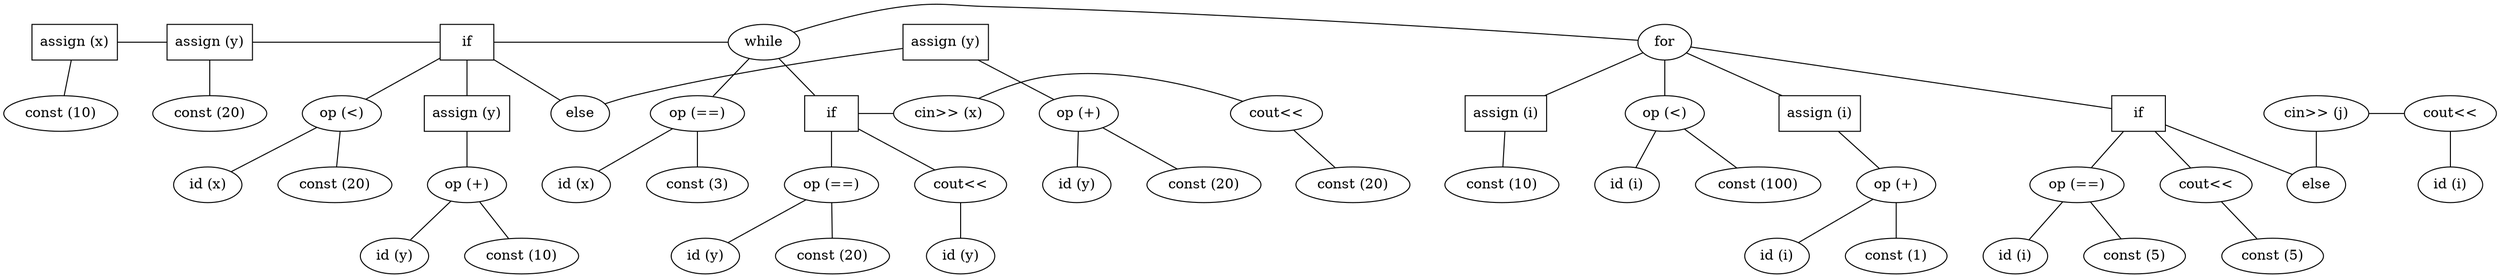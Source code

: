 graph tree {
	ordering=out
	nodesep="0.5;"
	{
		rank=same
		0 [label="assign (x)" shape=rectangle]
		2 [label="assign (y)" shape=rectangle]
		4 [label=if shape=rectangle]
		13 [label="assign (y)" shape=rectangle]
		17 [label=while shape=""]
		30 [label=for shape=""]
	}
	{
		rank=same
		1 [label="const (10)" shape=""]
		3 [label="const (20)" shape=""]
		6 [label="op (<)" shape=""]
		8 [label="assign (y)" shape=rectangle]
		12 [label=else shape=""]
		15 [label="op (+)" shape=""]
		19 [label="op (==)" shape=""]
		21 [label=if shape=rectangle]
		27 [label="cin>> (x)" shape=""]
		28 [label="cout<<" shape=""]
		31 [label="assign (i)" shape=rectangle]
		34 [label="op (<)" shape=""]
		36 [label="assign (i)" shape=rectangle]
		40 [label=if shape=rectangle]
		47 [label="cin>> (j)" shape=""]
		48 [label="cout<<" shape=""]
	}
	{
		rank=same
		5 [label="id (x)" shape=""]
		7 [label="const (20)" shape=""]
		10 [label="op (+)" shape=""]
		14 [label="id (y)" shape=""]
		16 [label="const (20)" shape=""]
		18 [label="id (x)" shape=""]
		20 [label="const (3)" shape=""]
		23 [label="op (==)" shape=""]
		25 [label="cout<<" shape=""]
		29 [label="const (20)" shape=""]
		32 [label="const (10)" shape=""]
		33 [label="id (i)" shape=""]
		35 [label="const (100)" shape=""]
		38 [label="op (+)" shape=""]
		42 [label="op (==)" shape=""]
		44 [label="cout<<" shape=""]
		46 [label=else shape=""]
		49 [label="id (i)" shape=""]
	}
	{
		rank=same
		9 [label="id (y)" shape=""]
		11 [label="const (10)" shape=""]
		22 [label="id (y)" shape=""]
		24 [label="const (20)" shape=""]
		26 [label="id (y)" shape=""]
		37 [label="id (i)" shape=""]
		39 [label="const (1)" shape=""]
		41 [label="id (i)" shape=""]
		43 [label="const (5)" shape=""]
		45 [label="const (5)" shape=""]
	}
	0 -- 1
	0 -- 2
	2 -- 3
	2 -- 4
	6 -- 5
	4 -- 6
	6 -- 7
	4 -- 8
	10 -- 9
	8 -- 10
	10 -- 11
	4 -- 12
	12 -- 13
	15 -- 14
	13 -- 15
	15 -- 16
	4 -- 17
	19 -- 18
	17 -- 19
	19 -- 20
	17 -- 21
	23 -- 22
	21 -- 23
	23 -- 24
	21 -- 25
	25 -- 26
	21 -- 27
	27 -- 28
	28 -- 29
	17 -- 30
	30 -- 31
	31 -- 32
	34 -- 33
	30 -- 34
	34 -- 35
	30 -- 36
	38 -- 37
	36 -- 38
	38 -- 39
	30 -- 40
	42 -- 41
	40 -- 42
	42 -- 43
	40 -- 44
	44 -- 45
	40 -- 46
	46 -- 47
	47 -- 48
	48 -- 49
}
